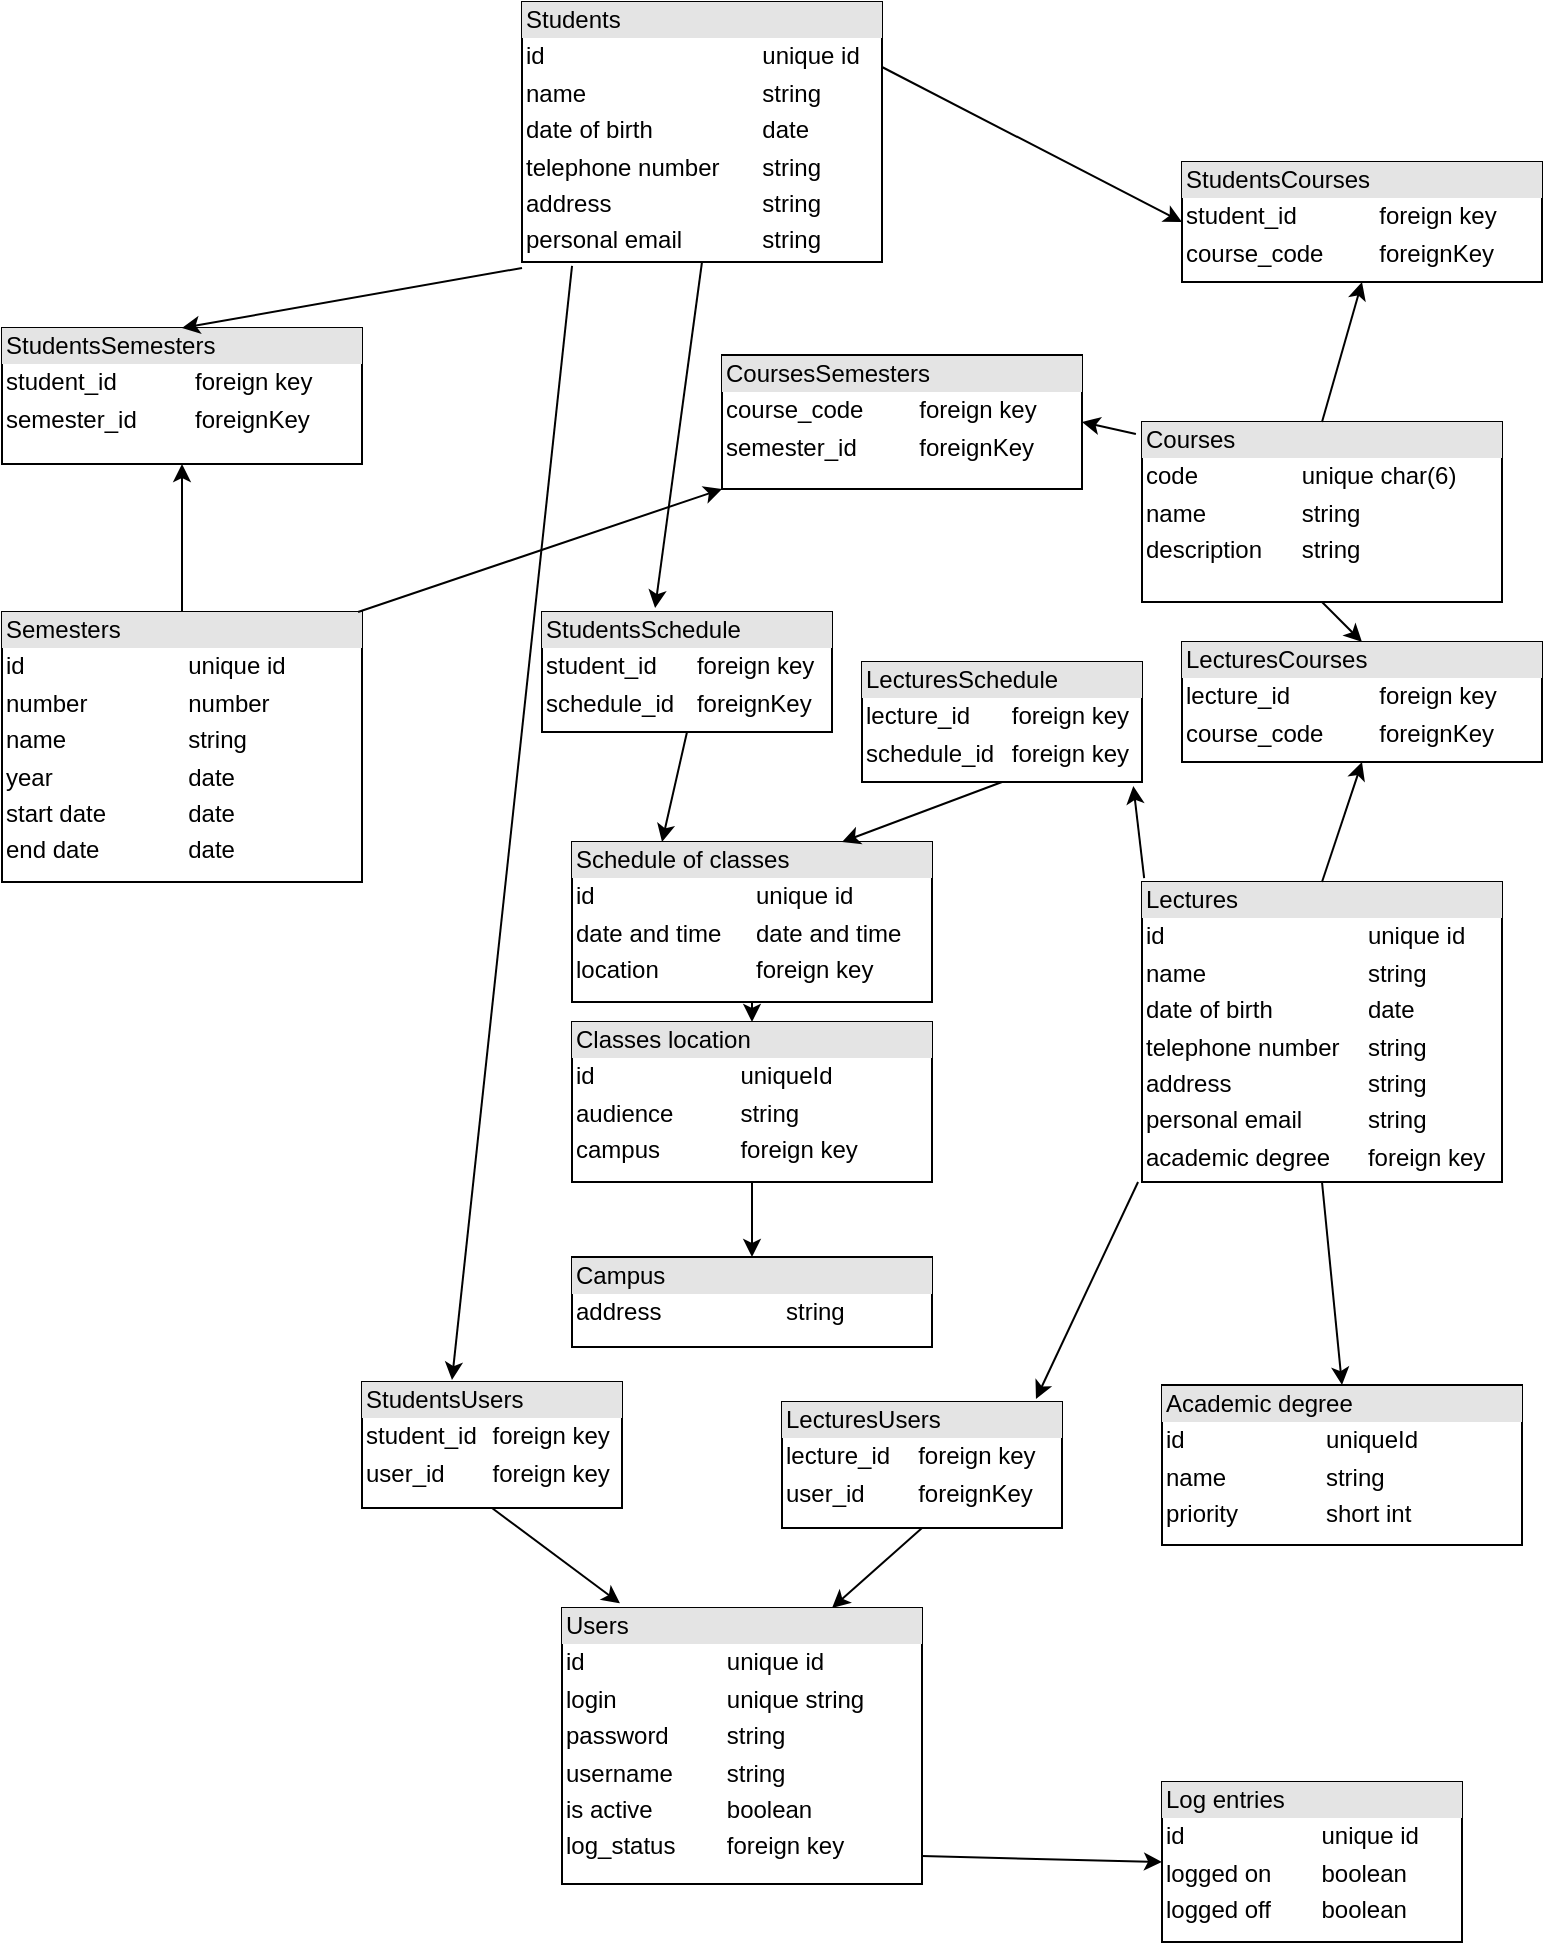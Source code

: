 <mxfile version="11.3.0" type="device" pages="1"><diagram name="Page-1" id="c4acf3e9-155e-7222-9cf6-157b1a14988f"><mxGraphModel dx="1408" dy="777" grid="1" gridSize="10" guides="1" tooltips="1" connect="1" arrows="1" fold="1" page="1" pageScale="1" pageWidth="850" pageHeight="1100" background="#ffffff" math="0" shadow="0"><root><mxCell id="0"/><mxCell id="1" parent="0"/><mxCell id="t-1xTikcZkxIOyK5SDdJ-1" value="&lt;div style=&quot;box-sizing: border-box ; width: 100% ; background: #e4e4e4 ; padding: 2px&quot;&gt;Students&lt;br&gt;&lt;/div&gt;&lt;table style=&quot;width: 100% ; font-size: 1em&quot; cellspacing=&quot;0&quot; cellpadding=&quot;2&quot;&gt;&lt;tbody&gt;&lt;tr&gt;&lt;td&gt;id&lt;br&gt;&lt;/td&gt;&lt;td&gt;unique id&lt;br&gt;&lt;/td&gt;&lt;/tr&gt;&lt;tr&gt;&lt;td&gt;name&lt;/td&gt;&lt;td&gt;string&lt;br&gt;&lt;/td&gt;&lt;/tr&gt;&lt;tr&gt;&lt;td&gt;date of birth&lt;br&gt;&lt;/td&gt;&lt;td&gt;date&lt;br&gt;&lt;/td&gt;&lt;/tr&gt;&lt;tr&gt;&lt;td&gt;telephone number&lt;br&gt;&lt;/td&gt;&lt;td&gt;string&lt;br&gt;&lt;/td&gt;&lt;/tr&gt;&lt;tr&gt;&lt;td&gt;address&lt;br&gt;&lt;/td&gt;&lt;td&gt;string&lt;br&gt;&lt;/td&gt;&lt;/tr&gt;&lt;tr&gt;&lt;td&gt;personal email&lt;br&gt;&lt;/td&gt;&lt;td&gt;string&lt;br&gt;&lt;/td&gt;&lt;/tr&gt;&lt;/tbody&gt;&lt;/table&gt;" style="verticalAlign=top;align=left;overflow=fill;html=1;" parent="1" vertex="1"><mxGeometry x="280" y="20" width="180" height="130" as="geometry"/></mxCell><mxCell id="t-1xTikcZkxIOyK5SDdJ-2" value="&lt;div style=&quot;box-sizing: border-box ; width: 100% ; background: #e4e4e4 ; padding: 2px&quot;&gt;Courses&lt;/div&gt;&lt;table style=&quot;width: 100% ; font-size: 1em&quot; cellspacing=&quot;0&quot; cellpadding=&quot;2&quot;&gt;&lt;tbody&gt;&lt;tr&gt;&lt;td&gt;code&lt;br&gt;&lt;/td&gt;&lt;td&gt;unique char(6)&lt;br&gt;&lt;/td&gt;&lt;/tr&gt;&lt;tr&gt;&lt;td&gt;name&lt;/td&gt;&lt;td&gt;string&lt;/td&gt;&lt;/tr&gt;&lt;tr&gt;&lt;td&gt;description&lt;br&gt;&lt;/td&gt;&lt;td&gt;string&lt;/td&gt;&lt;/tr&gt;&lt;/tbody&gt;&lt;/table&gt;" style="verticalAlign=top;align=left;overflow=fill;html=1;" parent="1" vertex="1"><mxGeometry x="590" y="230" width="180" height="90" as="geometry"/></mxCell><mxCell id="t-1xTikcZkxIOyK5SDdJ-3" value="&lt;div style=&quot;box-sizing: border-box ; width: 100% ; background: #e4e4e4 ; padding: 2px&quot;&gt;Schedule of classes&lt;br&gt;&lt;/div&gt;&lt;table style=&quot;width: 100% ; font-size: 1em&quot; cellspacing=&quot;0&quot; cellpadding=&quot;2&quot;&gt;&lt;tbody&gt;&lt;tr&gt;&lt;td&gt;id&lt;br&gt;&lt;/td&gt;&lt;td&gt;unique id&lt;br&gt;&lt;/td&gt;&lt;/tr&gt;&lt;tr&gt;&lt;td&gt;date and time&lt;br&gt;&lt;/td&gt;&lt;td&gt;date and time&lt;br&gt;&lt;/td&gt;&lt;/tr&gt;&lt;tr&gt;&lt;td&gt;location&lt;/td&gt;&lt;td&gt;foreign key&lt;br&gt;&lt;/td&gt;&lt;/tr&gt;&lt;/tbody&gt;&lt;/table&gt;" style="verticalAlign=top;align=left;overflow=fill;html=1;" parent="1" vertex="1"><mxGeometry x="305" y="440" width="180" height="80" as="geometry"/></mxCell><mxCell id="t-1xTikcZkxIOyK5SDdJ-4" value="&lt;div style=&quot;box-sizing: border-box ; width: 100% ; background: #e4e4e4 ; padding: 2px&quot;&gt;Lectures&lt;/div&gt;&lt;table style=&quot;width: 100% ; font-size: 1em&quot; cellspacing=&quot;0&quot; cellpadding=&quot;2&quot;&gt;&lt;tbody&gt;&lt;tr&gt;&lt;td&gt;id&lt;br&gt;&lt;/td&gt;&lt;td&gt;unique id&lt;br&gt;&lt;/td&gt;&lt;/tr&gt;&lt;tr&gt;&lt;td&gt;name&lt;br&gt;&lt;/td&gt;&lt;td&gt;string&lt;/td&gt;&lt;/tr&gt;&lt;tr&gt;&lt;td&gt;date of birth&lt;br&gt;&lt;/td&gt;&lt;td&gt;date&lt;/td&gt;&lt;/tr&gt;&lt;tr&gt;&lt;td&gt;telephone number&lt;br&gt;&lt;/td&gt;&lt;td&gt;string&lt;/td&gt;&lt;/tr&gt;&lt;tr&gt;&lt;td&gt;address&lt;br&gt;&lt;/td&gt;&lt;td&gt;string&lt;br&gt;&lt;/td&gt;&lt;/tr&gt;&lt;tr&gt;&lt;td&gt;personal email&lt;br&gt;&lt;/td&gt;&lt;td&gt;string&lt;br&gt;&lt;/td&gt;&lt;/tr&gt;&lt;tr&gt;&lt;td&gt;academic degree&lt;br&gt;&lt;/td&gt;&lt;td&gt;foreign key&lt;br&gt;&lt;/td&gt;&lt;/tr&gt;&lt;/tbody&gt;&lt;/table&gt;" style="verticalAlign=top;align=left;overflow=fill;html=1;" parent="1" vertex="1"><mxGeometry x="590" y="460" width="180" height="150" as="geometry"/></mxCell><mxCell id="t-1xTikcZkxIOyK5SDdJ-6" value="&lt;div style=&quot;box-sizing: border-box ; width: 100% ; background: #e4e4e4 ; padding: 2px&quot;&gt;Semesters&lt;/div&gt;&lt;table style=&quot;width: 100% ; font-size: 1em&quot; cellspacing=&quot;0&quot; cellpadding=&quot;2&quot;&gt;&lt;tbody&gt;&lt;tr&gt;&lt;td&gt;id&lt;br&gt;&lt;/td&gt;&lt;td&gt;unique id&lt;br&gt;&lt;/td&gt;&lt;/tr&gt;&lt;tr&gt;&lt;td&gt;number&lt;br&gt;&lt;/td&gt;&lt;td&gt;number&lt;/td&gt;&lt;/tr&gt;&lt;tr&gt;&lt;td&gt;name&lt;br&gt;&lt;/td&gt;&lt;td&gt;string&lt;/td&gt;&lt;/tr&gt;&lt;tr&gt;&lt;td&gt;year&lt;br&gt;&lt;/td&gt;&lt;td&gt;date&lt;/td&gt;&lt;/tr&gt;&lt;tr&gt;&lt;td&gt;start date&lt;br&gt;&lt;/td&gt;&lt;td&gt;date&lt;br&gt;&lt;/td&gt;&lt;/tr&gt;&lt;tr&gt;&lt;td&gt;end date&lt;br&gt;&lt;/td&gt;&lt;td&gt;date&lt;br&gt;&lt;/td&gt;&lt;/tr&gt;&lt;/tbody&gt;&lt;/table&gt;" style="verticalAlign=top;align=left;overflow=fill;html=1;" parent="1" vertex="1"><mxGeometry x="20" y="325" width="180" height="135" as="geometry"/></mxCell><mxCell id="t-1xTikcZkxIOyK5SDdJ-8" value="&lt;div style=&quot;box-sizing: border-box ; width: 100% ; background: #e4e4e4 ; padding: 2px&quot;&gt;Users&lt;/div&gt;&lt;table style=&quot;width: 100% ; font-size: 1em&quot; cellspacing=&quot;0&quot; cellpadding=&quot;2&quot;&gt;&lt;tbody&gt;&lt;tr&gt;&lt;td&gt;id&lt;br&gt;&lt;/td&gt;&lt;td&gt;unique id&lt;br&gt;&lt;/td&gt;&lt;/tr&gt;&lt;tr&gt;&lt;td&gt;login&lt;/td&gt;&lt;td&gt;unique string&lt;/td&gt;&lt;/tr&gt;&lt;tr&gt;&lt;td&gt;password&lt;/td&gt;&lt;td&gt;string&lt;/td&gt;&lt;/tr&gt;&lt;tr&gt;&lt;td&gt;username&lt;br&gt;&lt;/td&gt;&lt;td&gt;string&lt;/td&gt;&lt;/tr&gt;&lt;tr&gt;&lt;td&gt;is active&lt;br&gt;&lt;/td&gt;&lt;td&gt;boolean&lt;br&gt;&lt;/td&gt;&lt;/tr&gt;&lt;tr&gt;&lt;td&gt;log_status&lt;br&gt;&lt;/td&gt;&lt;td&gt;foreign key&lt;br&gt;&lt;/td&gt;&lt;/tr&gt;&lt;/tbody&gt;&lt;/table&gt;" style="verticalAlign=top;align=left;overflow=fill;html=1;" parent="1" vertex="1"><mxGeometry x="300" y="823" width="180" height="138" as="geometry"/></mxCell><mxCell id="t-1xTikcZkxIOyK5SDdJ-9" value="&lt;div style=&quot;box-sizing: border-box ; width: 100% ; background: #e4e4e4 ; padding: 2px&quot;&gt;Log entries&lt;br&gt;&lt;/div&gt;&lt;table style=&quot;width: 100% ; font-size: 1em&quot; cellspacing=&quot;0&quot; cellpadding=&quot;2&quot;&gt;&lt;tbody&gt;&lt;tr&gt;&lt;td&gt;id&lt;br&gt;&lt;/td&gt;&lt;td&gt;unique id&lt;br&gt;&lt;/td&gt;&lt;/tr&gt;&lt;tr&gt;&lt;td&gt;logged on&lt;br&gt;&lt;/td&gt;&lt;td&gt;boolean&lt;/td&gt;&lt;/tr&gt;&lt;tr&gt;&lt;td&gt;logged off&lt;br&gt;&lt;/td&gt;&lt;td&gt;boolean&lt;/td&gt;&lt;/tr&gt;&lt;/tbody&gt;&lt;/table&gt;" style="verticalAlign=top;align=left;overflow=fill;html=1;" parent="1" vertex="1"><mxGeometry x="600" y="910" width="150" height="80" as="geometry"/></mxCell><mxCell id="t-1xTikcZkxIOyK5SDdJ-10" value="&lt;div style=&quot;box-sizing: border-box ; width: 100% ; background: #e4e4e4 ; padding: 2px&quot;&gt;Classes location&lt;br&gt;&lt;/div&gt;&lt;table style=&quot;width: 100% ; font-size: 1em&quot; cellspacing=&quot;0&quot; cellpadding=&quot;2&quot;&gt;&lt;tbody&gt;&lt;tr&gt;&lt;td&gt;id&lt;br&gt;&lt;/td&gt;&lt;td&gt;uniqueId&lt;/td&gt;&lt;/tr&gt;&lt;tr&gt;&lt;td&gt;audience&lt;br&gt;&lt;/td&gt;&lt;td&gt;string&lt;br&gt;&lt;/td&gt;&lt;/tr&gt;&lt;tr&gt;&lt;td&gt;campus&lt;br&gt;&lt;/td&gt;&lt;td&gt;foreign key&lt;br&gt;&lt;/td&gt;&lt;/tr&gt;&lt;/tbody&gt;&lt;/table&gt;" style="verticalAlign=top;align=left;overflow=fill;html=1;" parent="1" vertex="1"><mxGeometry x="305" y="530" width="180" height="80" as="geometry"/></mxCell><mxCell id="t-1xTikcZkxIOyK5SDdJ-11" value="&lt;div style=&quot;box-sizing: border-box ; width: 100% ; background: #e4e4e4 ; padding: 2px&quot;&gt;Campus&lt;/div&gt;&lt;table style=&quot;width: 100% ; font-size: 1em&quot; cellspacing=&quot;0&quot; cellpadding=&quot;2&quot;&gt;&lt;tbody&gt;&lt;tr&gt;&lt;td&gt;address&lt;/td&gt;&lt;td&gt;string&lt;/td&gt;&lt;/tr&gt;&lt;/tbody&gt;&lt;/table&gt;" style="verticalAlign=top;align=left;overflow=fill;html=1;" parent="1" vertex="1"><mxGeometry x="305" y="647.5" width="180" height="45" as="geometry"/></mxCell><mxCell id="t-1xTikcZkxIOyK5SDdJ-13" value="&lt;div style=&quot;box-sizing: border-box ; width: 100% ; background: #e4e4e4 ; padding: 2px&quot;&gt;Academic degree&lt;br&gt;&lt;/div&gt;&lt;table style=&quot;width: 100% ; font-size: 1em&quot; cellspacing=&quot;0&quot; cellpadding=&quot;2&quot;&gt;&lt;tbody&gt;&lt;tr&gt;&lt;td&gt;id&lt;br&gt;&lt;/td&gt;&lt;td&gt;uniqueId&lt;/td&gt;&lt;/tr&gt;&lt;tr&gt;&lt;td&gt;name&lt;br&gt;&lt;/td&gt;&lt;td&gt;string&lt;/td&gt;&lt;/tr&gt;&lt;tr&gt;&lt;td&gt;priority&lt;br&gt;&lt;/td&gt;&lt;td&gt;short int&lt;br&gt;&lt;/td&gt;&lt;/tr&gt;&lt;/tbody&gt;&lt;/table&gt;" style="verticalAlign=top;align=left;overflow=fill;html=1;" parent="1" vertex="1"><mxGeometry x="600" y="711.5" width="180" height="80" as="geometry"/></mxCell><mxCell id="t-1xTikcZkxIOyK5SDdJ-14" value="&lt;div style=&quot;box-sizing: border-box ; width: 100% ; background: #e4e4e4 ; padding: 2px&quot;&gt;StudentsSemesters&lt;/div&gt;&lt;table style=&quot;width: 100% ; font-size: 1em&quot; cellspacing=&quot;0&quot; cellpadding=&quot;2&quot;&gt;&lt;tbody&gt;&lt;tr&gt;&lt;td&gt;student_id&lt;br&gt;&lt;/td&gt;&lt;td&gt;foreign key&lt;br&gt;&lt;/td&gt;&lt;/tr&gt;&lt;tr&gt;&lt;td&gt;semester_id&lt;br&gt;&lt;/td&gt;&lt;td&gt;foreignKey&lt;/td&gt;&lt;/tr&gt;&lt;/tbody&gt;&lt;/table&gt;" style="verticalAlign=top;align=left;overflow=fill;html=1;" parent="1" vertex="1"><mxGeometry x="20" y="183" width="180" height="68" as="geometry"/></mxCell><mxCell id="t-1xTikcZkxIOyK5SDdJ-15" value="" style="endArrow=classic;html=1;exitX=0;exitY=1.023;exitDx=0;exitDy=0;entryX=0.5;entryY=0;entryDx=0;entryDy=0;exitPerimeter=0;" parent="1" source="t-1xTikcZkxIOyK5SDdJ-1" target="t-1xTikcZkxIOyK5SDdJ-14" edge="1"><mxGeometry width="50" height="50" relative="1" as="geometry"><mxPoint x="70" y="183" as="sourcePoint"/><mxPoint x="100" y="180" as="targetPoint"/><Array as="points"/></mxGeometry></mxCell><mxCell id="t-1xTikcZkxIOyK5SDdJ-17" value="&lt;div style=&quot;box-sizing: border-box ; width: 100% ; background: #e4e4e4 ; padding: 2px&quot;&gt;StudentsCourses&lt;/div&gt;&lt;table style=&quot;width: 100% ; font-size: 1em&quot; cellspacing=&quot;0&quot; cellpadding=&quot;2&quot;&gt;&lt;tbody&gt;&lt;tr&gt;&lt;td&gt;student_id&lt;br&gt;&lt;/td&gt;&lt;td&gt;foreign key&lt;br&gt;&lt;/td&gt;&lt;/tr&gt;&lt;tr&gt;&lt;td&gt;course_code&lt;br&gt;&lt;/td&gt;&lt;td&gt;foreignKey&lt;/td&gt;&lt;/tr&gt;&lt;/tbody&gt;&lt;/table&gt;" style="verticalAlign=top;align=left;overflow=fill;html=1;" parent="1" vertex="1"><mxGeometry x="610" y="100" width="180" height="60" as="geometry"/></mxCell><mxCell id="t-1xTikcZkxIOyK5SDdJ-18" value="" style="endArrow=classic;html=1;entryX=0;entryY=0.5;entryDx=0;entryDy=0;exitX=1;exitY=0.25;exitDx=0;exitDy=0;" parent="1" source="t-1xTikcZkxIOyK5SDdJ-1" target="t-1xTikcZkxIOyK5SDdJ-17" edge="1"><mxGeometry width="50" height="50" relative="1" as="geometry"><mxPoint x="230" y="70" as="sourcePoint"/><mxPoint x="280" y="20" as="targetPoint"/></mxGeometry></mxCell><mxCell id="t-1xTikcZkxIOyK5SDdJ-19" value="" style="endArrow=classic;html=1;entryX=0.5;entryY=1;entryDx=0;entryDy=0;exitX=0.5;exitY=0;exitDx=0;exitDy=0;" parent="1" source="t-1xTikcZkxIOyK5SDdJ-2" target="t-1xTikcZkxIOyK5SDdJ-17" edge="1"><mxGeometry width="50" height="50" relative="1" as="geometry"><mxPoint x="510" y="85" as="sourcePoint"/><mxPoint x="560" y="35" as="targetPoint"/></mxGeometry></mxCell><mxCell id="t-1xTikcZkxIOyK5SDdJ-20" value="" style="endArrow=classic;html=1;entryX=0.5;entryY=1;entryDx=0;entryDy=0;exitX=0.5;exitY=0;exitDx=0;exitDy=0;" parent="1" source="t-1xTikcZkxIOyK5SDdJ-6" target="t-1xTikcZkxIOyK5SDdJ-14" edge="1"><mxGeometry width="50" height="50" relative="1" as="geometry"><mxPoint x="80" y="325" as="sourcePoint"/><mxPoint x="130" y="275" as="targetPoint"/></mxGeometry></mxCell><mxCell id="t-1xTikcZkxIOyK5SDdJ-21" value="" style="endArrow=classic;html=1;entryX=0.5;entryY=0;entryDx=0;entryDy=0;exitX=0.5;exitY=1;exitDx=0;exitDy=0;" parent="1" source="t-1xTikcZkxIOyK5SDdJ-4" target="t-1xTikcZkxIOyK5SDdJ-13" edge="1"><mxGeometry width="50" height="50" relative="1" as="geometry"><mxPoint x="630" y="400" as="sourcePoint"/><mxPoint x="680" y="350" as="targetPoint"/></mxGeometry></mxCell><mxCell id="t-1xTikcZkxIOyK5SDdJ-22" value="&lt;div style=&quot;box-sizing: border-box ; width: 100% ; background: #e4e4e4 ; padding: 2px&quot;&gt;StudentsUsers&lt;br&gt;&lt;/div&gt;&lt;table style=&quot;width: 100% ; font-size: 1em&quot; cellspacing=&quot;0&quot; cellpadding=&quot;2&quot;&gt;&lt;tbody&gt;&lt;tr&gt;&lt;td&gt;student_id&lt;br&gt;&lt;/td&gt;&lt;td&gt;foreign key&lt;br&gt;&lt;/td&gt;&lt;/tr&gt;&lt;tr&gt;&lt;td&gt;user_id&lt;br&gt;&lt;/td&gt;&lt;td&gt;foreign key&lt;br&gt;&lt;/td&gt;&lt;/tr&gt;&lt;/tbody&gt;&lt;/table&gt;" style="verticalAlign=top;align=left;overflow=fill;html=1;" parent="1" vertex="1"><mxGeometry x="200" y="710" width="130" height="63" as="geometry"/></mxCell><mxCell id="t-1xTikcZkxIOyK5SDdJ-24" value="" style="endArrow=classic;html=1;exitX=0.139;exitY=1.015;exitDx=0;exitDy=0;exitPerimeter=0;entryX=0.346;entryY=-0.016;entryDx=0;entryDy=0;entryPerimeter=0;" parent="1" source="t-1xTikcZkxIOyK5SDdJ-1" target="t-1xTikcZkxIOyK5SDdJ-22" edge="1"><mxGeometry width="50" height="50" relative="1" as="geometry"><mxPoint x="240" y="175" as="sourcePoint"/><mxPoint x="290" y="160" as="targetPoint"/></mxGeometry></mxCell><mxCell id="t-1xTikcZkxIOyK5SDdJ-25" value="" style="endArrow=classic;html=1;entryX=0.161;entryY=-0.017;entryDx=0;entryDy=0;entryPerimeter=0;exitX=0.5;exitY=1;exitDx=0;exitDy=0;" parent="1" source="t-1xTikcZkxIOyK5SDdJ-22" target="t-1xTikcZkxIOyK5SDdJ-8" edge="1"><mxGeometry width="50" height="50" relative="1" as="geometry"><mxPoint x="295" y="301" as="sourcePoint"/><mxPoint x="345" y="251" as="targetPoint"/></mxGeometry></mxCell><mxCell id="t-1xTikcZkxIOyK5SDdJ-26" value="&lt;div style=&quot;box-sizing: border-box ; width: 100% ; background: #e4e4e4 ; padding: 2px&quot;&gt;LecturesUsers&lt;/div&gt;&lt;table style=&quot;width: 100% ; font-size: 1em&quot; cellspacing=&quot;0&quot; cellpadding=&quot;2&quot;&gt;&lt;tbody&gt;&lt;tr&gt;&lt;td&gt;lecture_id&lt;br&gt;&lt;/td&gt;&lt;td&gt;foreign key&lt;/td&gt;&lt;/tr&gt;&lt;tr&gt;&lt;td&gt;user_id&lt;br&gt;&lt;/td&gt;&lt;td&gt;foreignKey&lt;/td&gt;&lt;/tr&gt;&lt;/tbody&gt;&lt;/table&gt;" style="verticalAlign=top;align=left;overflow=fill;html=1;" parent="1" vertex="1"><mxGeometry x="410" y="720" width="140" height="63" as="geometry"/></mxCell><mxCell id="t-1xTikcZkxIOyK5SDdJ-27" value="" style="endArrow=classic;html=1;entryX=0.907;entryY=-0.024;entryDx=0;entryDy=0;entryPerimeter=0;exitX=-0.011;exitY=1;exitDx=0;exitDy=0;exitPerimeter=0;" parent="1" source="t-1xTikcZkxIOyK5SDdJ-4" target="t-1xTikcZkxIOyK5SDdJ-26" edge="1"><mxGeometry width="50" height="50" relative="1" as="geometry"><mxPoint x="520" y="175" as="sourcePoint"/><mxPoint x="570" y="125" as="targetPoint"/></mxGeometry></mxCell><mxCell id="t-1xTikcZkxIOyK5SDdJ-28" value="" style="endArrow=classic;html=1;entryX=0.75;entryY=0;entryDx=0;entryDy=0;exitX=0.5;exitY=1;exitDx=0;exitDy=0;" parent="1" source="t-1xTikcZkxIOyK5SDdJ-26" target="t-1xTikcZkxIOyK5SDdJ-8" edge="1"><mxGeometry width="50" height="50" relative="1" as="geometry"><mxPoint x="460" y="310" as="sourcePoint"/><mxPoint x="510" y="260" as="targetPoint"/></mxGeometry></mxCell><mxCell id="t-1xTikcZkxIOyK5SDdJ-29" value="&lt;div style=&quot;box-sizing: border-box ; width: 100% ; background: #e4e4e4 ; padding: 2px&quot;&gt;LecturesCourses&lt;br&gt;&lt;/div&gt;&lt;table style=&quot;width: 100% ; font-size: 1em&quot; cellspacing=&quot;0&quot; cellpadding=&quot;2&quot;&gt;&lt;tbody&gt;&lt;tr&gt;&lt;td&gt;lecture_id&lt;br&gt;&lt;/td&gt;&lt;td&gt;foreign key&lt;br&gt;&lt;/td&gt;&lt;/tr&gt;&lt;tr&gt;&lt;td&gt;course_code&lt;br&gt;&lt;/td&gt;&lt;td&gt;foreignKey&lt;/td&gt;&lt;/tr&gt;&lt;/tbody&gt;&lt;/table&gt;" style="verticalAlign=top;align=left;overflow=fill;html=1;" parent="1" vertex="1"><mxGeometry x="610" y="340" width="180" height="60" as="geometry"/></mxCell><mxCell id="t-1xTikcZkxIOyK5SDdJ-30" value="" style="endArrow=classic;html=1;entryX=0.5;entryY=0;entryDx=0;entryDy=0;exitX=0.5;exitY=1;exitDx=0;exitDy=0;" parent="1" source="t-1xTikcZkxIOyK5SDdJ-2" target="t-1xTikcZkxIOyK5SDdJ-29" edge="1"><mxGeometry width="50" height="50" relative="1" as="geometry"><mxPoint x="640" y="160" as="sourcePoint"/><mxPoint x="690" y="110" as="targetPoint"/></mxGeometry></mxCell><mxCell id="t-1xTikcZkxIOyK5SDdJ-31" value="" style="endArrow=classic;html=1;entryX=0.5;entryY=1;entryDx=0;entryDy=0;exitX=0.5;exitY=0;exitDx=0;exitDy=0;" parent="1" source="t-1xTikcZkxIOyK5SDdJ-4" target="t-1xTikcZkxIOyK5SDdJ-29" edge="1"><mxGeometry width="50" height="50" relative="1" as="geometry"><mxPoint x="650" y="301" as="sourcePoint"/><mxPoint x="700" y="251" as="targetPoint"/></mxGeometry></mxCell><mxCell id="t-1xTikcZkxIOyK5SDdJ-32" value="&lt;div style=&quot;box-sizing: border-box ; width: 100% ; background: #e4e4e4 ; padding: 2px&quot;&gt;StudentsSchedule&lt;/div&gt;&lt;table style=&quot;width: 100% ; font-size: 1em&quot; cellspacing=&quot;0&quot; cellpadding=&quot;2&quot;&gt;&lt;tbody&gt;&lt;tr&gt;&lt;td&gt;student_id&lt;br&gt;&lt;/td&gt;&lt;td&gt;foreign key&lt;br&gt;&lt;/td&gt;&lt;/tr&gt;&lt;tr&gt;&lt;td&gt;schedule_id&lt;br&gt;&lt;/td&gt;&lt;td&gt;foreignKey&lt;/td&gt;&lt;/tr&gt;&lt;/tbody&gt;&lt;/table&gt;" style="verticalAlign=top;align=left;overflow=fill;html=1;" parent="1" vertex="1"><mxGeometry x="290" y="325" width="145" height="60" as="geometry"/></mxCell><mxCell id="t-1xTikcZkxIOyK5SDdJ-33" value="&lt;div style=&quot;box-sizing: border-box ; width: 100% ; background: #e4e4e4 ; padding: 2px&quot;&gt;LecturesSchedule&lt;/div&gt;&lt;table style=&quot;width: 100% ; font-size: 1em&quot; cellspacing=&quot;0&quot; cellpadding=&quot;2&quot;&gt;&lt;tbody&gt;&lt;tr&gt;&lt;td&gt;lecture_id&lt;br&gt;&lt;/td&gt;&lt;td&gt;foreign key&lt;br&gt;&lt;/td&gt;&lt;/tr&gt;&lt;tr&gt;&lt;td&gt;schedule_id&lt;br&gt;&lt;/td&gt;&lt;td&gt;foreign key&lt;/td&gt;&lt;/tr&gt;&lt;/tbody&gt;&lt;/table&gt;" style="verticalAlign=top;align=left;overflow=fill;html=1;" parent="1" vertex="1"><mxGeometry x="450" y="350" width="140" height="60" as="geometry"/></mxCell><mxCell id="t-1xTikcZkxIOyK5SDdJ-34" value="" style="endArrow=classic;html=1;exitX=0.5;exitY=1;exitDx=0;exitDy=0;entryX=0.39;entryY=-0.033;entryDx=0;entryDy=0;entryPerimeter=0;" parent="1" source="t-1xTikcZkxIOyK5SDdJ-1" target="t-1xTikcZkxIOyK5SDdJ-32" edge="1"><mxGeometry width="50" height="50" relative="1" as="geometry"><mxPoint x="247.5" y="160" as="sourcePoint"/><mxPoint x="297.5" y="110" as="targetPoint"/></mxGeometry></mxCell><mxCell id="t-1xTikcZkxIOyK5SDdJ-35" value="" style="endArrow=classic;html=1;entryX=0.969;entryY=1.033;entryDx=0;entryDy=0;entryPerimeter=0;exitX=0.006;exitY=-0.013;exitDx=0;exitDy=0;exitPerimeter=0;" parent="1" source="t-1xTikcZkxIOyK5SDdJ-4" target="t-1xTikcZkxIOyK5SDdJ-33" edge="1"><mxGeometry width="50" height="50" relative="1" as="geometry"><mxPoint x="490" y="165" as="sourcePoint"/><mxPoint x="540" y="115" as="targetPoint"/></mxGeometry></mxCell><mxCell id="t-1xTikcZkxIOyK5SDdJ-36" value="" style="endArrow=classic;html=1;entryX=0.5;entryY=0;entryDx=0;entryDy=0;exitX=0.5;exitY=1;exitDx=0;exitDy=0;" parent="1" source="t-1xTikcZkxIOyK5SDdJ-3" target="t-1xTikcZkxIOyK5SDdJ-10" edge="1"><mxGeometry width="50" height="50" relative="1" as="geometry"><mxPoint x="360" y="440" as="sourcePoint"/><mxPoint x="410" y="390" as="targetPoint"/></mxGeometry></mxCell><mxCell id="t-1xTikcZkxIOyK5SDdJ-37" value="" style="endArrow=classic;html=1;entryX=0.5;entryY=0;entryDx=0;entryDy=0;exitX=0.5;exitY=1;exitDx=0;exitDy=0;" parent="1" source="t-1xTikcZkxIOyK5SDdJ-10" target="t-1xTikcZkxIOyK5SDdJ-11" edge="1"><mxGeometry width="50" height="50" relative="1" as="geometry"><mxPoint x="370" y="555" as="sourcePoint"/><mxPoint x="420" y="505" as="targetPoint"/></mxGeometry></mxCell><mxCell id="t-1xTikcZkxIOyK5SDdJ-38" value="" style="endArrow=classic;html=1;entryX=0.25;entryY=0;entryDx=0;entryDy=0;exitX=0.5;exitY=1;exitDx=0;exitDy=0;" parent="1" source="t-1xTikcZkxIOyK5SDdJ-32" target="t-1xTikcZkxIOyK5SDdJ-3" edge="1"><mxGeometry width="50" height="50" relative="1" as="geometry"><mxPoint x="300" y="310" as="sourcePoint"/><mxPoint x="350" y="260" as="targetPoint"/></mxGeometry></mxCell><mxCell id="t-1xTikcZkxIOyK5SDdJ-39" value="" style="endArrow=classic;html=1;entryX=0.75;entryY=0;entryDx=0;entryDy=0;exitX=0.5;exitY=1;exitDx=0;exitDy=0;" parent="1" source="t-1xTikcZkxIOyK5SDdJ-33" target="t-1xTikcZkxIOyK5SDdJ-3" edge="1"><mxGeometry width="50" height="50" relative="1" as="geometry"><mxPoint x="425" y="310" as="sourcePoint"/><mxPoint x="475" y="260" as="targetPoint"/></mxGeometry></mxCell><mxCell id="t-1xTikcZkxIOyK5SDdJ-40" value="&lt;div style=&quot;box-sizing: border-box ; width: 100% ; background: #e4e4e4 ; padding: 2px&quot;&gt;CoursesSemesters&lt;/div&gt;&lt;table style=&quot;width: 100% ; font-size: 1em&quot; cellspacing=&quot;0&quot; cellpadding=&quot;2&quot;&gt;&lt;tbody&gt;&lt;tr&gt;&lt;td&gt;course_code&lt;br&gt;&lt;/td&gt;&lt;td&gt;foreign key&lt;br&gt;&lt;/td&gt;&lt;/tr&gt;&lt;tr&gt;&lt;td&gt;semester_id&lt;br&gt;&lt;/td&gt;&lt;td&gt;foreignKey&lt;/td&gt;&lt;/tr&gt;&lt;/tbody&gt;&lt;/table&gt;" style="verticalAlign=top;align=left;overflow=fill;html=1;" parent="1" vertex="1"><mxGeometry x="380" y="196.5" width="180" height="67" as="geometry"/></mxCell><mxCell id="t-1xTikcZkxIOyK5SDdJ-41" value="" style="endArrow=classic;html=1;entryX=1;entryY=0.5;entryDx=0;entryDy=0;exitX=-0.017;exitY=0.067;exitDx=0;exitDy=0;exitPerimeter=0;" parent="1" source="t-1xTikcZkxIOyK5SDdJ-2" target="t-1xTikcZkxIOyK5SDdJ-40" edge="1"><mxGeometry width="50" height="50" relative="1" as="geometry"><mxPoint x="530" y="185" as="sourcePoint"/><mxPoint x="580" y="135" as="targetPoint"/></mxGeometry></mxCell><mxCell id="t-1xTikcZkxIOyK5SDdJ-42" value="" style="endArrow=classic;html=1;entryX=0;entryY=1;entryDx=0;entryDy=0;entryPerimeter=0;exitX=0.989;exitY=0;exitDx=0;exitDy=0;exitPerimeter=0;" parent="1" source="t-1xTikcZkxIOyK5SDdJ-6" target="t-1xTikcZkxIOyK5SDdJ-40" edge="1"><mxGeometry width="50" height="50" relative="1" as="geometry"><mxPoint x="200" y="313.5" as="sourcePoint"/><mxPoint x="250" y="263.5" as="targetPoint"/></mxGeometry></mxCell><mxCell id="t-1xTikcZkxIOyK5SDdJ-43" value="" style="endArrow=classic;html=1;entryX=0;entryY=0.5;entryDx=0;entryDy=0;exitX=1;exitY=0.899;exitDx=0;exitDy=0;exitPerimeter=0;" parent="1" source="t-1xTikcZkxIOyK5SDdJ-8" target="t-1xTikcZkxIOyK5SDdJ-9" edge="1"><mxGeometry width="50" height="50" relative="1" as="geometry"><mxPoint x="500" y="950" as="sourcePoint"/><mxPoint x="550" y="900" as="targetPoint"/></mxGeometry></mxCell></root></mxGraphModel></diagram></mxfile>